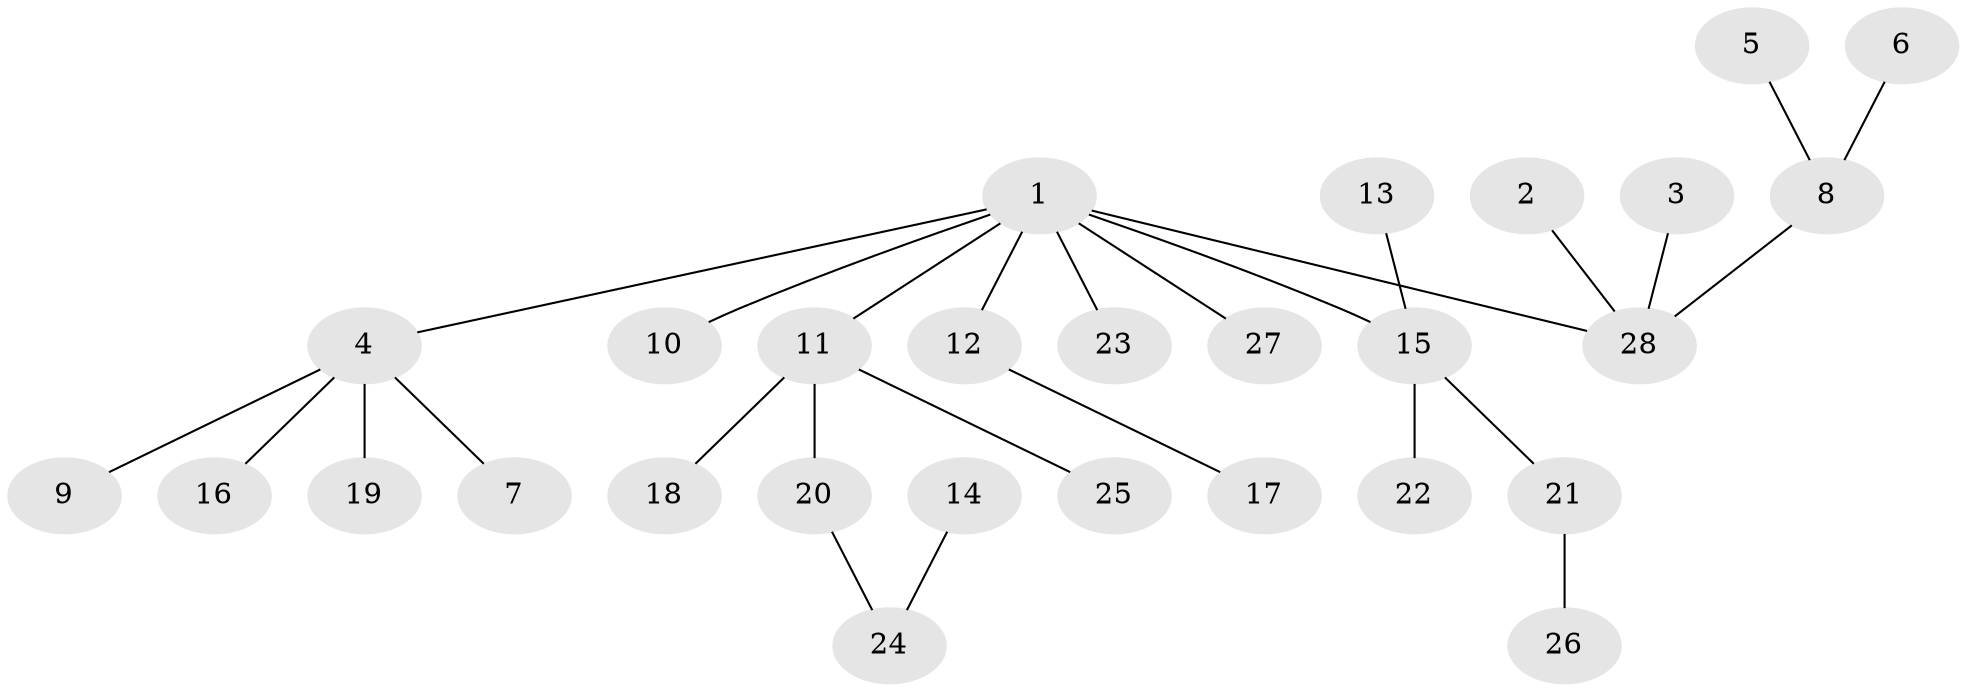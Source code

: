 // original degree distribution, {4: 0.07142857142857142, 5: 0.03571428571428571, 6: 0.017857142857142856, 2: 0.30357142857142855, 1: 0.4642857142857143, 3: 0.10714285714285714}
// Generated by graph-tools (version 1.1) at 2025/50/03/09/25 03:50:26]
// undirected, 28 vertices, 27 edges
graph export_dot {
graph [start="1"]
  node [color=gray90,style=filled];
  1;
  2;
  3;
  4;
  5;
  6;
  7;
  8;
  9;
  10;
  11;
  12;
  13;
  14;
  15;
  16;
  17;
  18;
  19;
  20;
  21;
  22;
  23;
  24;
  25;
  26;
  27;
  28;
  1 -- 4 [weight=1.0];
  1 -- 10 [weight=1.0];
  1 -- 11 [weight=1.0];
  1 -- 12 [weight=1.0];
  1 -- 15 [weight=1.0];
  1 -- 23 [weight=1.0];
  1 -- 27 [weight=1.0];
  1 -- 28 [weight=1.0];
  2 -- 28 [weight=1.0];
  3 -- 28 [weight=1.0];
  4 -- 7 [weight=1.0];
  4 -- 9 [weight=1.0];
  4 -- 16 [weight=1.0];
  4 -- 19 [weight=1.0];
  5 -- 8 [weight=1.0];
  6 -- 8 [weight=1.0];
  8 -- 28 [weight=1.0];
  11 -- 18 [weight=1.0];
  11 -- 20 [weight=1.0];
  11 -- 25 [weight=1.0];
  12 -- 17 [weight=1.0];
  13 -- 15 [weight=1.0];
  14 -- 24 [weight=1.0];
  15 -- 21 [weight=1.0];
  15 -- 22 [weight=1.0];
  20 -- 24 [weight=1.0];
  21 -- 26 [weight=1.0];
}
